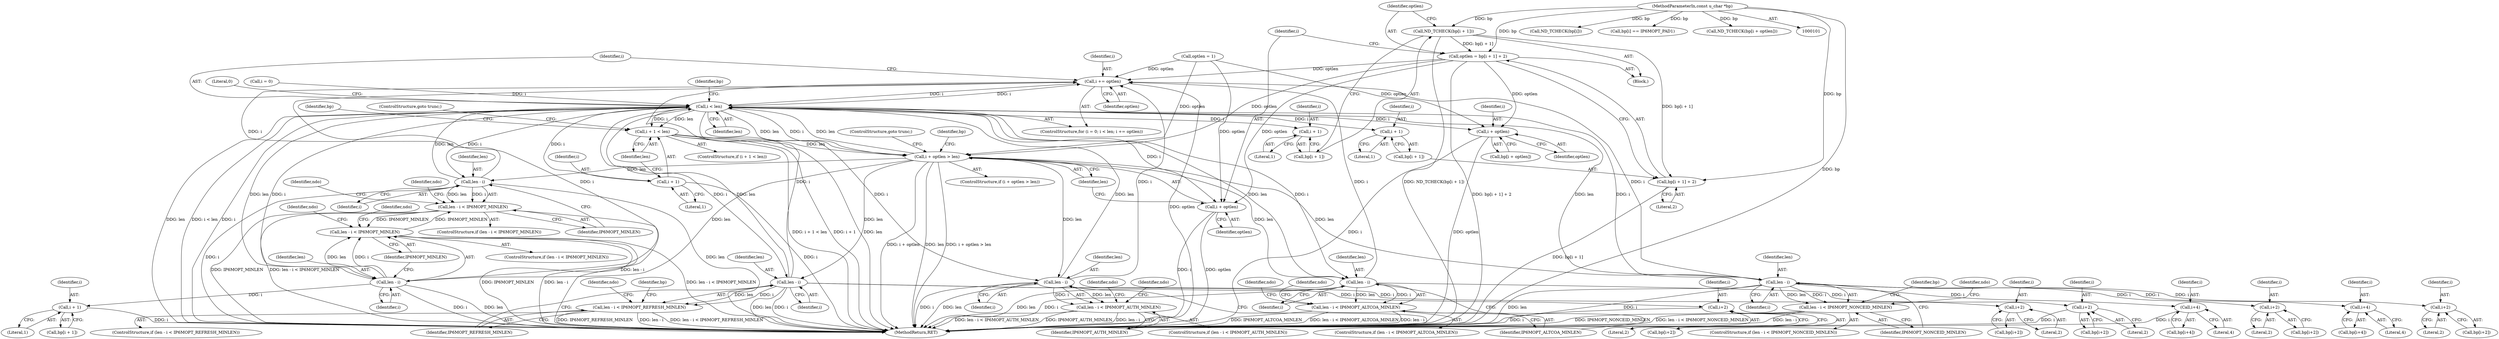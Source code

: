 digraph "0_tcpdump_7d3aba9f06899d0128ef46e8a2fa143c6fad8f62@array" {
"1000141" [label="(Call,ND_TCHECK(bp[i + 1]))"];
"1000103" [label="(MethodParameterIn,const u_char *bp)"];
"1000147" [label="(Call,optlen = bp[i + 1] + 2)"];
"1000115" [label="(Call,i += optlen)"];
"1000112" [label="(Call,i < len)"];
"1000135" [label="(Call,i + 1 < len)"];
"1000159" [label="(Call,i + optlen > len)"];
"1000185" [label="(Call,len - i)"];
"1000184" [label="(Call,len - i < IP6MOPT_MINLEN)"];
"1000330" [label="(Call,len - i < IP6MOPT_MINLEN)"];
"1000203" [label="(Call,len - i)"];
"1000202" [label="(Call,len - i < IP6MOPT_REFRESH_MINLEN)"];
"1000217" [label="(Call,i+2)"];
"1000230" [label="(Call,i+2)"];
"1000238" [label="(Call,len - i)"];
"1000237" [label="(Call,len - i < IP6MOPT_ALTCOA_MINLEN)"];
"1000258" [label="(Call,i+2)"];
"1000265" [label="(Call,len - i)"];
"1000264" [label="(Call,len - i < IP6MOPT_NONCEID_MINLEN)"];
"1000279" [label="(Call,i+2)"];
"1000286" [label="(Call,i+4)"];
"1000299" [label="(Call,i+2)"];
"1000306" [label="(Call,i+4)"];
"1000313" [label="(Call,len - i)"];
"1000312" [label="(Call,len - i < IP6MOPT_AUTH_MINLEN)"];
"1000331" [label="(Call,len - i)"];
"1000356" [label="(Call,i + 1)"];
"1000136" [label="(Call,i + 1)"];
"1000144" [label="(Call,i + 1)"];
"1000152" [label="(Call,i + 1)"];
"1000160" [label="(Call,i + optlen)"];
"1000168" [label="(Call,i + optlen)"];
"1000149" [label="(Call,bp[i + 1] + 2)"];
"1000334" [label="(Identifier,IP6MOPT_MINLEN)"];
"1000219" [label="(Literal,2)"];
"1000129" [label="(Call,optlen = 1)"];
"1000264" [label="(Call,len - i < IP6MOPT_NONCEID_MINLEN)"];
"1000119" [label="(Call,ND_TCHECK(bp[i]))"];
"1000202" [label="(Call,len - i < IP6MOPT_REFRESH_MINLEN)"];
"1000216" [label="(Identifier,bp)"];
"1000325" [label="(Identifier,ndo)"];
"1000160" [label="(Call,i + optlen)"];
"1000333" [label="(Identifier,i)"];
"1000358" [label="(Literal,1)"];
"1000167" [label="(Identifier,bp)"];
"1000201" [label="(ControlStructure,if (len - i < IP6MOPT_REFRESH_MINLEN))"];
"1000263" [label="(ControlStructure,if (len - i < IP6MOPT_NONCEID_MINLEN))"];
"1000210" [label="(Identifier,ndo)"];
"1000134" [label="(ControlStructure,if (i + 1 < len))"];
"1000155" [label="(Literal,2)"];
"1000315" [label="(Identifier,i)"];
"1000124" [label="(Call,bp[i] == IP6MOPT_PAD1)"];
"1000284" [label="(Call,bp[i+4])"];
"1000332" [label="(Identifier,len)"];
"1000272" [label="(Identifier,ndo)"];
"1000231" [label="(Identifier,i)"];
"1000138" [label="(Literal,1)"];
"1000331" [label="(Call,len - i)"];
"1000361" [label="(Literal,0)"];
"1000112" [label="(Call,i < len)"];
"1000338" [label="(Identifier,ndo)"];
"1000250" [label="(Identifier,ndo)"];
"1000148" [label="(Identifier,optlen)"];
"1000154" [label="(Literal,1)"];
"1000357" [label="(Identifier,i)"];
"1000306" [label="(Call,i+4)"];
"1000142" [label="(Call,bp[i + 1])"];
"1000297" [label="(Call,bp[i+2])"];
"1000149" [label="(Call,bp[i + 1] + 2)"];
"1000311" [label="(ControlStructure,if (len - i < IP6MOPT_AUTH_MINLEN))"];
"1000169" [label="(Identifier,i)"];
"1000288" [label="(Literal,4)"];
"1000312" [label="(Call,len - i < IP6MOPT_AUTH_MINLEN)"];
"1000115" [label="(Call,i += optlen)"];
"1000206" [label="(Identifier,IP6MOPT_REFRESH_MINLEN)"];
"1000186" [label="(Identifier,len)"];
"1000280" [label="(Identifier,i)"];
"1000301" [label="(Literal,2)"];
"1000287" [label="(Identifier,i)"];
"1000354" [label="(Call,bp[i + 1])"];
"1000166" [label="(Call,bp[i + optlen])"];
"1000136" [label="(Call,i + 1)"];
"1000299" [label="(Call,i+2)"];
"1000116" [label="(Identifier,i)"];
"1000184" [label="(Call,len - i < IP6MOPT_MINLEN)"];
"1000109" [label="(Call,i = 0)"];
"1000259" [label="(Identifier,i)"];
"1000205" [label="(Identifier,i)"];
"1000121" [label="(Identifier,bp)"];
"1000197" [label="(Identifier,ndo)"];
"1000108" [label="(ControlStructure,for (i = 0; i < len; i += optlen))"];
"1000314" [label="(Identifier,len)"];
"1000217" [label="(Call,i+2)"];
"1000183" [label="(ControlStructure,if (len - i < IP6MOPT_MINLEN))"];
"1000267" [label="(Identifier,i)"];
"1000232" [label="(Literal,2)"];
"1000113" [label="(Identifier,i)"];
"1000158" [label="(ControlStructure,if (i + optlen > len))"];
"1000165" [label="(Call,ND_TCHECK(bp[i + optlen]))"];
"1000286" [label="(Call,i+4)"];
"1000300" [label="(Identifier,i)"];
"1000320" [label="(Identifier,ndo)"];
"1000307" [label="(Identifier,i)"];
"1000159" [label="(Call,i + optlen > len)"];
"1000162" [label="(Identifier,optlen)"];
"1000266" [label="(Identifier,len)"];
"1000281" [label="(Literal,2)"];
"1000144" [label="(Call,i + 1)"];
"1000313" [label="(Call,len - i)"];
"1000237" [label="(Call,len - i < IP6MOPT_ALTCOA_MINLEN)"];
"1000240" [label="(Identifier,i)"];
"1000260" [label="(Literal,2)"];
"1000147" [label="(Call,optlen = bp[i + 1] + 2)"];
"1000117" [label="(Identifier,optlen)"];
"1000141" [label="(Call,ND_TCHECK(bp[i + 1]))"];
"1000215" [label="(Call,bp[i+2])"];
"1000150" [label="(Call,bp[i + 1])"];
"1000168" [label="(Call,i + optlen)"];
"1000308" [label="(Literal,4)"];
"1000187" [label="(Identifier,i)"];
"1000152" [label="(Call,i + 1)"];
"1000164" [label="(ControlStructure,goto trunc;)"];
"1000204" [label="(Identifier,len)"];
"1000239" [label="(Identifier,len)"];
"1000137" [label="(Identifier,i)"];
"1000140" [label="(Block,)"];
"1000153" [label="(Identifier,i)"];
"1000347" [label="(Identifier,ndo)"];
"1000316" [label="(Identifier,IP6MOPT_AUTH_MINLEN)"];
"1000145" [label="(Identifier,i)"];
"1000218" [label="(Identifier,i)"];
"1000170" [label="(Identifier,optlen)"];
"1000139" [label="(Identifier,len)"];
"1000161" [label="(Identifier,i)"];
"1000163" [label="(Identifier,len)"];
"1000265" [label="(Call,len - i)"];
"1000114" [label="(Identifier,len)"];
"1000245" [label="(Identifier,ndo)"];
"1000268" [label="(Identifier,IP6MOPT_NONCEID_MINLEN)"];
"1000203" [label="(Call,len - i)"];
"1000356" [label="(Call,i + 1)"];
"1000258" [label="(Call,i+2)"];
"1000230" [label="(Call,i+2)"];
"1000103" [label="(MethodParameterIn,const u_char *bp)"];
"1000143" [label="(Identifier,bp)"];
"1000157" [label="(ControlStructure,goto trunc;)"];
"1000256" [label="(Call,bp[i+2])"];
"1000241" [label="(Identifier,IP6MOPT_ALTCOA_MINLEN)"];
"1000185" [label="(Call,len - i)"];
"1000236" [label="(ControlStructure,if (len - i < IP6MOPT_ALTCOA_MINLEN))"];
"1000135" [label="(Call,i + 1 < len)"];
"1000228" [label="(Call,bp[i+2])"];
"1000188" [label="(Identifier,IP6MOPT_MINLEN)"];
"1000192" [label="(Identifier,ndo)"];
"1000304" [label="(Call,bp[i+4])"];
"1000329" [label="(ControlStructure,if (len - i < IP6MOPT_MINLEN))"];
"1000365" [label="(MethodReturn,RET)"];
"1000330" [label="(Call,len - i < IP6MOPT_MINLEN)"];
"1000238" [label="(Call,len - i)"];
"1000278" [label="(Identifier,bp)"];
"1000279" [label="(Call,i+2)"];
"1000146" [label="(Literal,1)"];
"1000277" [label="(Call,bp[i+2])"];
"1000141" -> "1000140"  [label="AST: "];
"1000141" -> "1000142"  [label="CFG: "];
"1000142" -> "1000141"  [label="AST: "];
"1000148" -> "1000141"  [label="CFG: "];
"1000141" -> "1000365"  [label="DDG: ND_TCHECK(bp[i + 1])"];
"1000103" -> "1000141"  [label="DDG: bp"];
"1000141" -> "1000147"  [label="DDG: bp[i + 1]"];
"1000141" -> "1000149"  [label="DDG: bp[i + 1]"];
"1000103" -> "1000101"  [label="AST: "];
"1000103" -> "1000365"  [label="DDG: bp"];
"1000103" -> "1000119"  [label="DDG: bp"];
"1000103" -> "1000124"  [label="DDG: bp"];
"1000103" -> "1000147"  [label="DDG: bp"];
"1000103" -> "1000149"  [label="DDG: bp"];
"1000103" -> "1000165"  [label="DDG: bp"];
"1000147" -> "1000140"  [label="AST: "];
"1000147" -> "1000149"  [label="CFG: "];
"1000148" -> "1000147"  [label="AST: "];
"1000149" -> "1000147"  [label="AST: "];
"1000161" -> "1000147"  [label="CFG: "];
"1000147" -> "1000365"  [label="DDG: bp[i + 1] + 2"];
"1000147" -> "1000115"  [label="DDG: optlen"];
"1000147" -> "1000159"  [label="DDG: optlen"];
"1000147" -> "1000160"  [label="DDG: optlen"];
"1000147" -> "1000168"  [label="DDG: optlen"];
"1000115" -> "1000108"  [label="AST: "];
"1000115" -> "1000117"  [label="CFG: "];
"1000116" -> "1000115"  [label="AST: "];
"1000117" -> "1000115"  [label="AST: "];
"1000113" -> "1000115"  [label="CFG: "];
"1000115" -> "1000365"  [label="DDG: optlen"];
"1000115" -> "1000112"  [label="DDG: i"];
"1000129" -> "1000115"  [label="DDG: optlen"];
"1000185" -> "1000115"  [label="DDG: i"];
"1000313" -> "1000115"  [label="DDG: i"];
"1000238" -> "1000115"  [label="DDG: i"];
"1000112" -> "1000115"  [label="DDG: i"];
"1000331" -> "1000115"  [label="DDG: i"];
"1000265" -> "1000115"  [label="DDG: i"];
"1000203" -> "1000115"  [label="DDG: i"];
"1000112" -> "1000108"  [label="AST: "];
"1000112" -> "1000114"  [label="CFG: "];
"1000113" -> "1000112"  [label="AST: "];
"1000114" -> "1000112"  [label="AST: "];
"1000121" -> "1000112"  [label="CFG: "];
"1000361" -> "1000112"  [label="CFG: "];
"1000112" -> "1000365"  [label="DDG: len"];
"1000112" -> "1000365"  [label="DDG: i < len"];
"1000112" -> "1000365"  [label="DDG: i"];
"1000109" -> "1000112"  [label="DDG: i"];
"1000185" -> "1000112"  [label="DDG: len"];
"1000238" -> "1000112"  [label="DDG: len"];
"1000331" -> "1000112"  [label="DDG: len"];
"1000265" -> "1000112"  [label="DDG: len"];
"1000203" -> "1000112"  [label="DDG: len"];
"1000159" -> "1000112"  [label="DDG: len"];
"1000313" -> "1000112"  [label="DDG: len"];
"1000112" -> "1000135"  [label="DDG: i"];
"1000112" -> "1000135"  [label="DDG: len"];
"1000112" -> "1000136"  [label="DDG: i"];
"1000112" -> "1000144"  [label="DDG: i"];
"1000112" -> "1000152"  [label="DDG: i"];
"1000112" -> "1000159"  [label="DDG: i"];
"1000112" -> "1000159"  [label="DDG: len"];
"1000112" -> "1000160"  [label="DDG: i"];
"1000112" -> "1000168"  [label="DDG: i"];
"1000112" -> "1000185"  [label="DDG: i"];
"1000112" -> "1000203"  [label="DDG: i"];
"1000112" -> "1000238"  [label="DDG: i"];
"1000112" -> "1000265"  [label="DDG: i"];
"1000112" -> "1000313"  [label="DDG: i"];
"1000112" -> "1000331"  [label="DDG: i"];
"1000135" -> "1000134"  [label="AST: "];
"1000135" -> "1000139"  [label="CFG: "];
"1000136" -> "1000135"  [label="AST: "];
"1000139" -> "1000135"  [label="AST: "];
"1000143" -> "1000135"  [label="CFG: "];
"1000157" -> "1000135"  [label="CFG: "];
"1000135" -> "1000365"  [label="DDG: len"];
"1000135" -> "1000365"  [label="DDG: i + 1 < len"];
"1000135" -> "1000365"  [label="DDG: i + 1"];
"1000135" -> "1000159"  [label="DDG: len"];
"1000159" -> "1000158"  [label="AST: "];
"1000159" -> "1000163"  [label="CFG: "];
"1000160" -> "1000159"  [label="AST: "];
"1000163" -> "1000159"  [label="AST: "];
"1000164" -> "1000159"  [label="CFG: "];
"1000167" -> "1000159"  [label="CFG: "];
"1000159" -> "1000365"  [label="DDG: i + optlen > len"];
"1000159" -> "1000365"  [label="DDG: i + optlen"];
"1000159" -> "1000365"  [label="DDG: len"];
"1000129" -> "1000159"  [label="DDG: optlen"];
"1000159" -> "1000185"  [label="DDG: len"];
"1000159" -> "1000203"  [label="DDG: len"];
"1000159" -> "1000238"  [label="DDG: len"];
"1000159" -> "1000265"  [label="DDG: len"];
"1000159" -> "1000313"  [label="DDG: len"];
"1000159" -> "1000331"  [label="DDG: len"];
"1000185" -> "1000184"  [label="AST: "];
"1000185" -> "1000187"  [label="CFG: "];
"1000186" -> "1000185"  [label="AST: "];
"1000187" -> "1000185"  [label="AST: "];
"1000188" -> "1000185"  [label="CFG: "];
"1000185" -> "1000365"  [label="DDG: len"];
"1000185" -> "1000365"  [label="DDG: i"];
"1000185" -> "1000184"  [label="DDG: len"];
"1000185" -> "1000184"  [label="DDG: i"];
"1000184" -> "1000183"  [label="AST: "];
"1000184" -> "1000188"  [label="CFG: "];
"1000188" -> "1000184"  [label="AST: "];
"1000192" -> "1000184"  [label="CFG: "];
"1000197" -> "1000184"  [label="CFG: "];
"1000184" -> "1000365"  [label="DDG: len - i"];
"1000184" -> "1000365"  [label="DDG: IP6MOPT_MINLEN"];
"1000184" -> "1000365"  [label="DDG: len - i < IP6MOPT_MINLEN"];
"1000330" -> "1000184"  [label="DDG: IP6MOPT_MINLEN"];
"1000184" -> "1000330"  [label="DDG: IP6MOPT_MINLEN"];
"1000330" -> "1000329"  [label="AST: "];
"1000330" -> "1000334"  [label="CFG: "];
"1000331" -> "1000330"  [label="AST: "];
"1000334" -> "1000330"  [label="AST: "];
"1000338" -> "1000330"  [label="CFG: "];
"1000347" -> "1000330"  [label="CFG: "];
"1000330" -> "1000365"  [label="DDG: IP6MOPT_MINLEN"];
"1000330" -> "1000365"  [label="DDG: len - i"];
"1000330" -> "1000365"  [label="DDG: len - i < IP6MOPT_MINLEN"];
"1000331" -> "1000330"  [label="DDG: len"];
"1000331" -> "1000330"  [label="DDG: i"];
"1000203" -> "1000202"  [label="AST: "];
"1000203" -> "1000205"  [label="CFG: "];
"1000204" -> "1000203"  [label="AST: "];
"1000205" -> "1000203"  [label="AST: "];
"1000206" -> "1000203"  [label="CFG: "];
"1000203" -> "1000365"  [label="DDG: i"];
"1000203" -> "1000365"  [label="DDG: len"];
"1000203" -> "1000202"  [label="DDG: len"];
"1000203" -> "1000202"  [label="DDG: i"];
"1000203" -> "1000217"  [label="DDG: i"];
"1000203" -> "1000230"  [label="DDG: i"];
"1000202" -> "1000201"  [label="AST: "];
"1000202" -> "1000206"  [label="CFG: "];
"1000206" -> "1000202"  [label="AST: "];
"1000210" -> "1000202"  [label="CFG: "];
"1000216" -> "1000202"  [label="CFG: "];
"1000202" -> "1000365"  [label="DDG: IP6MOPT_REFRESH_MINLEN"];
"1000202" -> "1000365"  [label="DDG: len - i"];
"1000202" -> "1000365"  [label="DDG: len - i < IP6MOPT_REFRESH_MINLEN"];
"1000217" -> "1000215"  [label="AST: "];
"1000217" -> "1000219"  [label="CFG: "];
"1000218" -> "1000217"  [label="AST: "];
"1000219" -> "1000217"  [label="AST: "];
"1000215" -> "1000217"  [label="CFG: "];
"1000230" -> "1000228"  [label="AST: "];
"1000230" -> "1000232"  [label="CFG: "];
"1000231" -> "1000230"  [label="AST: "];
"1000232" -> "1000230"  [label="AST: "];
"1000228" -> "1000230"  [label="CFG: "];
"1000230" -> "1000365"  [label="DDG: i"];
"1000238" -> "1000237"  [label="AST: "];
"1000238" -> "1000240"  [label="CFG: "];
"1000239" -> "1000238"  [label="AST: "];
"1000240" -> "1000238"  [label="AST: "];
"1000241" -> "1000238"  [label="CFG: "];
"1000238" -> "1000365"  [label="DDG: len"];
"1000238" -> "1000365"  [label="DDG: i"];
"1000238" -> "1000237"  [label="DDG: len"];
"1000238" -> "1000237"  [label="DDG: i"];
"1000238" -> "1000258"  [label="DDG: i"];
"1000237" -> "1000236"  [label="AST: "];
"1000237" -> "1000241"  [label="CFG: "];
"1000241" -> "1000237"  [label="AST: "];
"1000245" -> "1000237"  [label="CFG: "];
"1000250" -> "1000237"  [label="CFG: "];
"1000237" -> "1000365"  [label="DDG: len - i < IP6MOPT_ALTCOA_MINLEN"];
"1000237" -> "1000365"  [label="DDG: len - i"];
"1000237" -> "1000365"  [label="DDG: IP6MOPT_ALTCOA_MINLEN"];
"1000258" -> "1000256"  [label="AST: "];
"1000258" -> "1000260"  [label="CFG: "];
"1000259" -> "1000258"  [label="AST: "];
"1000260" -> "1000258"  [label="AST: "];
"1000256" -> "1000258"  [label="CFG: "];
"1000258" -> "1000365"  [label="DDG: i"];
"1000265" -> "1000264"  [label="AST: "];
"1000265" -> "1000267"  [label="CFG: "];
"1000266" -> "1000265"  [label="AST: "];
"1000267" -> "1000265"  [label="AST: "];
"1000268" -> "1000265"  [label="CFG: "];
"1000265" -> "1000365"  [label="DDG: len"];
"1000265" -> "1000365"  [label="DDG: i"];
"1000265" -> "1000264"  [label="DDG: len"];
"1000265" -> "1000264"  [label="DDG: i"];
"1000265" -> "1000279"  [label="DDG: i"];
"1000265" -> "1000286"  [label="DDG: i"];
"1000265" -> "1000299"  [label="DDG: i"];
"1000265" -> "1000306"  [label="DDG: i"];
"1000264" -> "1000263"  [label="AST: "];
"1000264" -> "1000268"  [label="CFG: "];
"1000268" -> "1000264"  [label="AST: "];
"1000272" -> "1000264"  [label="CFG: "];
"1000278" -> "1000264"  [label="CFG: "];
"1000264" -> "1000365"  [label="DDG: len - i"];
"1000264" -> "1000365"  [label="DDG: IP6MOPT_NONCEID_MINLEN"];
"1000264" -> "1000365"  [label="DDG: len - i < IP6MOPT_NONCEID_MINLEN"];
"1000279" -> "1000277"  [label="AST: "];
"1000279" -> "1000281"  [label="CFG: "];
"1000280" -> "1000279"  [label="AST: "];
"1000281" -> "1000279"  [label="AST: "];
"1000277" -> "1000279"  [label="CFG: "];
"1000286" -> "1000284"  [label="AST: "];
"1000286" -> "1000288"  [label="CFG: "];
"1000287" -> "1000286"  [label="AST: "];
"1000288" -> "1000286"  [label="AST: "];
"1000284" -> "1000286"  [label="CFG: "];
"1000299" -> "1000297"  [label="AST: "];
"1000299" -> "1000301"  [label="CFG: "];
"1000300" -> "1000299"  [label="AST: "];
"1000301" -> "1000299"  [label="AST: "];
"1000297" -> "1000299"  [label="CFG: "];
"1000306" -> "1000304"  [label="AST: "];
"1000306" -> "1000308"  [label="CFG: "];
"1000307" -> "1000306"  [label="AST: "];
"1000308" -> "1000306"  [label="AST: "];
"1000304" -> "1000306"  [label="CFG: "];
"1000306" -> "1000365"  [label="DDG: i"];
"1000313" -> "1000312"  [label="AST: "];
"1000313" -> "1000315"  [label="CFG: "];
"1000314" -> "1000313"  [label="AST: "];
"1000315" -> "1000313"  [label="AST: "];
"1000316" -> "1000313"  [label="CFG: "];
"1000313" -> "1000365"  [label="DDG: i"];
"1000313" -> "1000365"  [label="DDG: len"];
"1000313" -> "1000312"  [label="DDG: len"];
"1000313" -> "1000312"  [label="DDG: i"];
"1000312" -> "1000311"  [label="AST: "];
"1000312" -> "1000316"  [label="CFG: "];
"1000316" -> "1000312"  [label="AST: "];
"1000320" -> "1000312"  [label="CFG: "];
"1000325" -> "1000312"  [label="CFG: "];
"1000312" -> "1000365"  [label="DDG: len - i < IP6MOPT_AUTH_MINLEN"];
"1000312" -> "1000365"  [label="DDG: IP6MOPT_AUTH_MINLEN"];
"1000312" -> "1000365"  [label="DDG: len - i"];
"1000331" -> "1000333"  [label="CFG: "];
"1000332" -> "1000331"  [label="AST: "];
"1000333" -> "1000331"  [label="AST: "];
"1000334" -> "1000331"  [label="CFG: "];
"1000331" -> "1000365"  [label="DDG: i"];
"1000331" -> "1000365"  [label="DDG: len"];
"1000331" -> "1000356"  [label="DDG: i"];
"1000356" -> "1000354"  [label="AST: "];
"1000356" -> "1000358"  [label="CFG: "];
"1000357" -> "1000356"  [label="AST: "];
"1000358" -> "1000356"  [label="AST: "];
"1000354" -> "1000356"  [label="CFG: "];
"1000356" -> "1000365"  [label="DDG: i"];
"1000136" -> "1000138"  [label="CFG: "];
"1000137" -> "1000136"  [label="AST: "];
"1000138" -> "1000136"  [label="AST: "];
"1000139" -> "1000136"  [label="CFG: "];
"1000136" -> "1000365"  [label="DDG: i"];
"1000144" -> "1000142"  [label="AST: "];
"1000144" -> "1000146"  [label="CFG: "];
"1000145" -> "1000144"  [label="AST: "];
"1000146" -> "1000144"  [label="AST: "];
"1000142" -> "1000144"  [label="CFG: "];
"1000152" -> "1000150"  [label="AST: "];
"1000152" -> "1000154"  [label="CFG: "];
"1000153" -> "1000152"  [label="AST: "];
"1000154" -> "1000152"  [label="AST: "];
"1000150" -> "1000152"  [label="CFG: "];
"1000160" -> "1000162"  [label="CFG: "];
"1000161" -> "1000160"  [label="AST: "];
"1000162" -> "1000160"  [label="AST: "];
"1000163" -> "1000160"  [label="CFG: "];
"1000160" -> "1000365"  [label="DDG: optlen"];
"1000160" -> "1000365"  [label="DDG: i"];
"1000129" -> "1000160"  [label="DDG: optlen"];
"1000168" -> "1000166"  [label="AST: "];
"1000168" -> "1000170"  [label="CFG: "];
"1000169" -> "1000168"  [label="AST: "];
"1000170" -> "1000168"  [label="AST: "];
"1000166" -> "1000168"  [label="CFG: "];
"1000168" -> "1000365"  [label="DDG: i"];
"1000168" -> "1000365"  [label="DDG: optlen"];
"1000129" -> "1000168"  [label="DDG: optlen"];
"1000149" -> "1000155"  [label="CFG: "];
"1000150" -> "1000149"  [label="AST: "];
"1000155" -> "1000149"  [label="AST: "];
"1000149" -> "1000365"  [label="DDG: bp[i + 1]"];
}
